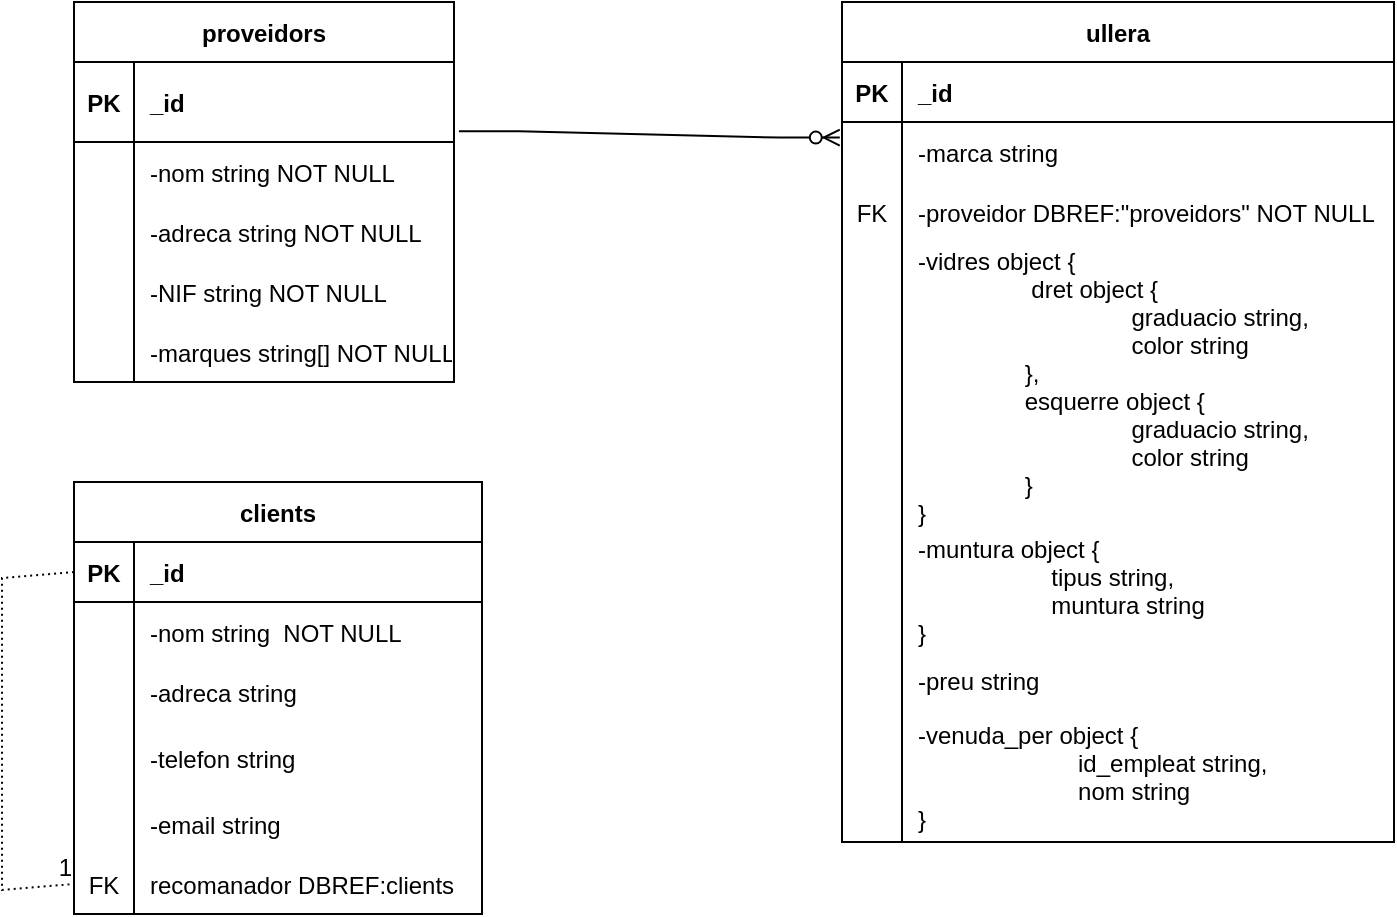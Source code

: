 <mxfile version="20.3.0" type="device"><diagram id="R2lEEEUBdFMjLlhIrx00" name="Page-1"><mxGraphModel dx="1038" dy="585" grid="1" gridSize="12" guides="1" tooltips="1" connect="1" arrows="1" fold="1" page="1" pageScale="1" pageWidth="850" pageHeight="1100" math="0" shadow="0" extFonts="Permanent Marker^https://fonts.googleapis.com/css?family=Permanent+Marker"><root><mxCell id="0"/><mxCell id="1" parent="0"/><mxCell id="7eRLcNtjejW1uDadOyB3-10" value="proveidors" style="shape=table;startSize=30;container=1;collapsible=1;childLayout=tableLayout;fixedRows=1;rowLines=0;fontStyle=1;align=center;resizeLast=1;" parent="1" vertex="1"><mxGeometry x="132" y="36" width="190" height="190" as="geometry"/></mxCell><mxCell id="7eRLcNtjejW1uDadOyB3-11" value="" style="shape=tableRow;horizontal=0;startSize=0;swimlaneHead=0;swimlaneBody=0;fillColor=none;collapsible=0;dropTarget=0;points=[[0,0.5],[1,0.5]];portConstraint=eastwest;top=0;left=0;right=0;bottom=1;" parent="7eRLcNtjejW1uDadOyB3-10" vertex="1"><mxGeometry y="30" width="190" height="40" as="geometry"/></mxCell><mxCell id="7eRLcNtjejW1uDadOyB3-12" value="PK" style="shape=partialRectangle;connectable=0;fillColor=none;top=0;left=0;bottom=0;right=0;fontStyle=1;overflow=hidden;" parent="7eRLcNtjejW1uDadOyB3-11" vertex="1"><mxGeometry width="30" height="40" as="geometry"><mxRectangle width="30" height="40" as="alternateBounds"/></mxGeometry></mxCell><mxCell id="7eRLcNtjejW1uDadOyB3-13" value="_id" style="shape=partialRectangle;connectable=0;fillColor=none;top=0;left=0;bottom=0;right=0;align=left;spacingLeft=6;fontStyle=1;overflow=hidden;" parent="7eRLcNtjejW1uDadOyB3-11" vertex="1"><mxGeometry x="30" width="160" height="40" as="geometry"><mxRectangle width="160" height="40" as="alternateBounds"/></mxGeometry></mxCell><mxCell id="7eRLcNtjejW1uDadOyB3-14" value="" style="shape=tableRow;horizontal=0;startSize=0;swimlaneHead=0;swimlaneBody=0;fillColor=none;collapsible=0;dropTarget=0;points=[[0,0.5],[1,0.5]];portConstraint=eastwest;top=0;left=0;right=0;bottom=0;" parent="7eRLcNtjejW1uDadOyB3-10" vertex="1"><mxGeometry y="70" width="190" height="30" as="geometry"/></mxCell><mxCell id="7eRLcNtjejW1uDadOyB3-15" value="" style="shape=partialRectangle;connectable=0;fillColor=none;top=0;left=0;bottom=0;right=0;editable=1;overflow=hidden;" parent="7eRLcNtjejW1uDadOyB3-14" vertex="1"><mxGeometry width="30" height="30" as="geometry"><mxRectangle width="30" height="30" as="alternateBounds"/></mxGeometry></mxCell><mxCell id="7eRLcNtjejW1uDadOyB3-16" value="-nom string NOT NULL" style="shape=partialRectangle;connectable=0;fillColor=none;top=0;left=0;bottom=0;right=0;align=left;spacingLeft=6;overflow=hidden;" parent="7eRLcNtjejW1uDadOyB3-14" vertex="1"><mxGeometry x="30" width="160" height="30" as="geometry"><mxRectangle width="160" height="30" as="alternateBounds"/></mxGeometry></mxCell><mxCell id="7eRLcNtjejW1uDadOyB3-17" value="" style="shape=tableRow;horizontal=0;startSize=0;swimlaneHead=0;swimlaneBody=0;fillColor=none;collapsible=0;dropTarget=0;points=[[0,0.5],[1,0.5]];portConstraint=eastwest;top=0;left=0;right=0;bottom=0;" parent="7eRLcNtjejW1uDadOyB3-10" vertex="1"><mxGeometry y="100" width="190" height="30" as="geometry"/></mxCell><mxCell id="7eRLcNtjejW1uDadOyB3-18" value="" style="shape=partialRectangle;connectable=0;fillColor=none;top=0;left=0;bottom=0;right=0;editable=1;overflow=hidden;" parent="7eRLcNtjejW1uDadOyB3-17" vertex="1"><mxGeometry width="30" height="30" as="geometry"><mxRectangle width="30" height="30" as="alternateBounds"/></mxGeometry></mxCell><mxCell id="7eRLcNtjejW1uDadOyB3-19" value="-adreca string NOT NULL" style="shape=partialRectangle;connectable=0;fillColor=none;top=0;left=0;bottom=0;right=0;align=left;spacingLeft=6;overflow=hidden;" parent="7eRLcNtjejW1uDadOyB3-17" vertex="1"><mxGeometry x="30" width="160" height="30" as="geometry"><mxRectangle width="160" height="30" as="alternateBounds"/></mxGeometry></mxCell><mxCell id="7eRLcNtjejW1uDadOyB3-20" value="" style="shape=tableRow;horizontal=0;startSize=0;swimlaneHead=0;swimlaneBody=0;fillColor=none;collapsible=0;dropTarget=0;points=[[0,0.5],[1,0.5]];portConstraint=eastwest;top=0;left=0;right=0;bottom=0;" parent="7eRLcNtjejW1uDadOyB3-10" vertex="1"><mxGeometry y="130" width="190" height="30" as="geometry"/></mxCell><mxCell id="7eRLcNtjejW1uDadOyB3-21" value="" style="shape=partialRectangle;connectable=0;fillColor=none;top=0;left=0;bottom=0;right=0;editable=1;overflow=hidden;" parent="7eRLcNtjejW1uDadOyB3-20" vertex="1"><mxGeometry width="30" height="30" as="geometry"><mxRectangle width="30" height="30" as="alternateBounds"/></mxGeometry></mxCell><mxCell id="7eRLcNtjejW1uDadOyB3-22" value="-NIF string NOT NULL" style="shape=partialRectangle;connectable=0;fillColor=none;top=0;left=0;bottom=0;right=0;align=left;spacingLeft=6;overflow=hidden;" parent="7eRLcNtjejW1uDadOyB3-20" vertex="1"><mxGeometry x="30" width="160" height="30" as="geometry"><mxRectangle width="160" height="30" as="alternateBounds"/></mxGeometry></mxCell><mxCell id="7eRLcNtjejW1uDadOyB3-24" value="" style="shape=tableRow;horizontal=0;startSize=0;swimlaneHead=0;swimlaneBody=0;fillColor=none;collapsible=0;dropTarget=0;points=[[0,0.5],[1,0.5]];portConstraint=eastwest;top=0;left=0;right=0;bottom=0;" parent="7eRLcNtjejW1uDadOyB3-10" vertex="1"><mxGeometry y="160" width="190" height="30" as="geometry"/></mxCell><mxCell id="7eRLcNtjejW1uDadOyB3-25" value="" style="shape=partialRectangle;connectable=0;fillColor=none;top=0;left=0;bottom=0;right=0;editable=1;overflow=hidden;" parent="7eRLcNtjejW1uDadOyB3-24" vertex="1"><mxGeometry width="30" height="30" as="geometry"><mxRectangle width="30" height="30" as="alternateBounds"/></mxGeometry></mxCell><mxCell id="7eRLcNtjejW1uDadOyB3-26" value="-marques string[] NOT NULL" style="shape=partialRectangle;connectable=0;fillColor=none;top=0;left=0;bottom=0;right=0;align=left;spacingLeft=6;overflow=hidden;" parent="7eRLcNtjejW1uDadOyB3-24" vertex="1"><mxGeometry x="30" width="160" height="30" as="geometry"><mxRectangle width="160" height="30" as="alternateBounds"/></mxGeometry></mxCell><mxCell id="7eRLcNtjejW1uDadOyB3-27" value="ullera" style="shape=table;startSize=30;container=1;collapsible=1;childLayout=tableLayout;fixedRows=1;rowLines=0;fontStyle=1;align=center;resizeLast=1;perimeterSpacing=1;" parent="1" vertex="1"><mxGeometry x="516" y="36" width="276" height="420" as="geometry"/></mxCell><mxCell id="7eRLcNtjejW1uDadOyB3-28" value="" style="shape=tableRow;horizontal=0;startSize=0;swimlaneHead=0;swimlaneBody=0;fillColor=none;collapsible=0;dropTarget=0;points=[[0,0.5],[1,0.5]];portConstraint=eastwest;top=0;left=0;right=0;bottom=1;" parent="7eRLcNtjejW1uDadOyB3-27" vertex="1"><mxGeometry y="30" width="276" height="30" as="geometry"/></mxCell><mxCell id="7eRLcNtjejW1uDadOyB3-29" value="PK" style="shape=partialRectangle;connectable=0;fillColor=none;top=0;left=0;bottom=0;right=0;fontStyle=1;overflow=hidden;" parent="7eRLcNtjejW1uDadOyB3-28" vertex="1"><mxGeometry width="30" height="30" as="geometry"><mxRectangle width="30" height="30" as="alternateBounds"/></mxGeometry></mxCell><mxCell id="7eRLcNtjejW1uDadOyB3-30" value="_id" style="shape=partialRectangle;connectable=0;fillColor=none;top=0;left=0;bottom=0;right=0;align=left;spacingLeft=6;fontStyle=1;overflow=hidden;" parent="7eRLcNtjejW1uDadOyB3-28" vertex="1"><mxGeometry x="30" width="246" height="30" as="geometry"><mxRectangle width="246" height="30" as="alternateBounds"/></mxGeometry></mxCell><mxCell id="7eRLcNtjejW1uDadOyB3-31" value="" style="shape=tableRow;horizontal=0;startSize=0;swimlaneHead=0;swimlaneBody=0;fillColor=none;collapsible=0;dropTarget=0;points=[[0,0.5],[1,0.5]];portConstraint=eastwest;top=0;left=0;right=0;bottom=0;" parent="7eRLcNtjejW1uDadOyB3-27" vertex="1"><mxGeometry y="60" width="276" height="30" as="geometry"/></mxCell><mxCell id="7eRLcNtjejW1uDadOyB3-32" value="" style="shape=partialRectangle;connectable=0;fillColor=none;top=0;left=0;bottom=0;right=0;editable=1;overflow=hidden;" parent="7eRLcNtjejW1uDadOyB3-31" vertex="1"><mxGeometry width="30" height="30" as="geometry"><mxRectangle width="30" height="30" as="alternateBounds"/></mxGeometry></mxCell><mxCell id="7eRLcNtjejW1uDadOyB3-33" value="-marca string" style="shape=partialRectangle;connectable=0;fillColor=none;top=0;left=0;bottom=0;right=0;align=left;spacingLeft=6;overflow=hidden;perimeterSpacing=8;" parent="7eRLcNtjejW1uDadOyB3-31" vertex="1"><mxGeometry x="30" width="246" height="30" as="geometry"><mxRectangle width="246" height="30" as="alternateBounds"/></mxGeometry></mxCell><mxCell id="7eRLcNtjejW1uDadOyB3-34" value="" style="shape=tableRow;horizontal=0;startSize=0;swimlaneHead=0;swimlaneBody=0;fillColor=none;collapsible=0;dropTarget=0;points=[[0,0.5],[1,0.5]];portConstraint=eastwest;top=0;left=0;right=0;bottom=0;perimeterSpacing=8;" parent="7eRLcNtjejW1uDadOyB3-27" vertex="1"><mxGeometry y="90" width="276" height="30" as="geometry"/></mxCell><mxCell id="7eRLcNtjejW1uDadOyB3-35" value="FK" style="shape=partialRectangle;connectable=0;fillColor=none;top=0;left=0;bottom=0;right=0;editable=1;overflow=hidden;" parent="7eRLcNtjejW1uDadOyB3-34" vertex="1"><mxGeometry width="30" height="30" as="geometry"><mxRectangle width="30" height="30" as="alternateBounds"/></mxGeometry></mxCell><mxCell id="7eRLcNtjejW1uDadOyB3-36" value="-proveidor DBREF:&quot;proveidors&quot; NOT NULL" style="shape=partialRectangle;connectable=0;fillColor=none;top=0;left=0;bottom=0;right=0;align=left;spacingLeft=6;overflow=hidden;" parent="7eRLcNtjejW1uDadOyB3-34" vertex="1"><mxGeometry x="30" width="246" height="30" as="geometry"><mxRectangle width="246" height="30" as="alternateBounds"/></mxGeometry></mxCell><mxCell id="7eRLcNtjejW1uDadOyB3-37" value="" style="shape=tableRow;horizontal=0;startSize=0;swimlaneHead=0;swimlaneBody=0;fillColor=none;collapsible=0;dropTarget=0;points=[[0,0.5],[1,0.5]];portConstraint=eastwest;top=0;left=0;right=0;bottom=0;" parent="7eRLcNtjejW1uDadOyB3-27" vertex="1"><mxGeometry y="120" width="276" height="144" as="geometry"/></mxCell><mxCell id="7eRLcNtjejW1uDadOyB3-38" value="" style="shape=partialRectangle;connectable=0;fillColor=none;top=0;left=0;bottom=0;right=0;editable=1;overflow=hidden;perimeterSpacing=2;" parent="7eRLcNtjejW1uDadOyB3-37" vertex="1"><mxGeometry width="30" height="144" as="geometry"><mxRectangle width="30" height="144" as="alternateBounds"/></mxGeometry></mxCell><mxCell id="7eRLcNtjejW1uDadOyB3-39" value="-vidres object {&#10;                 dret object {&#10;                                graduacio string,&#10;                                color string&#10;                },&#10;                esquerre object {&#10;                                graduacio string,&#10;                                color string&#10;                }&#10;}" style="shape=partialRectangle;connectable=0;fillColor=none;top=0;left=0;bottom=0;right=0;align=left;spacingLeft=6;overflow=hidden;strokeColor=default;perimeterSpacing=2;" parent="7eRLcNtjejW1uDadOyB3-37" vertex="1"><mxGeometry x="30" width="246" height="144" as="geometry"><mxRectangle width="246" height="144" as="alternateBounds"/></mxGeometry></mxCell><mxCell id="7eRLcNtjejW1uDadOyB3-41" value="" style="shape=tableRow;horizontal=0;startSize=0;swimlaneHead=0;swimlaneBody=0;fillColor=none;collapsible=0;dropTarget=0;points=[[0,0.5],[1,0.5]];portConstraint=eastwest;top=0;left=0;right=0;bottom=0;" parent="7eRLcNtjejW1uDadOyB3-27" vertex="1"><mxGeometry y="264" width="276" height="60" as="geometry"/></mxCell><mxCell id="7eRLcNtjejW1uDadOyB3-42" value="" style="shape=partialRectangle;connectable=0;fillColor=none;top=0;left=0;bottom=0;right=0;editable=1;overflow=hidden;" parent="7eRLcNtjejW1uDadOyB3-41" vertex="1"><mxGeometry width="30" height="60" as="geometry"><mxRectangle width="30" height="60" as="alternateBounds"/></mxGeometry></mxCell><mxCell id="7eRLcNtjejW1uDadOyB3-43" value="-muntura object {&#10;                    tipus string,&#10;                    muntura string&#10;}" style="shape=partialRectangle;connectable=0;fillColor=none;top=0;left=0;bottom=0;right=0;align=left;spacingLeft=6;overflow=hidden;" parent="7eRLcNtjejW1uDadOyB3-41" vertex="1"><mxGeometry x="30" width="246" height="60" as="geometry"><mxRectangle width="246" height="60" as="alternateBounds"/></mxGeometry></mxCell><mxCell id="7eRLcNtjejW1uDadOyB3-45" value="" style="shape=tableRow;horizontal=0;startSize=0;swimlaneHead=0;swimlaneBody=0;fillColor=none;collapsible=0;dropTarget=0;points=[[0,0.5],[1,0.5]];portConstraint=eastwest;top=0;left=0;right=0;bottom=0;" parent="7eRLcNtjejW1uDadOyB3-27" vertex="1"><mxGeometry y="324" width="276" height="30" as="geometry"/></mxCell><mxCell id="7eRLcNtjejW1uDadOyB3-46" value="" style="shape=partialRectangle;connectable=0;fillColor=none;top=0;left=0;bottom=0;right=0;editable=1;overflow=hidden;" parent="7eRLcNtjejW1uDadOyB3-45" vertex="1"><mxGeometry width="30" height="30" as="geometry"><mxRectangle width="30" height="30" as="alternateBounds"/></mxGeometry></mxCell><mxCell id="7eRLcNtjejW1uDadOyB3-47" value="-preu string" style="shape=partialRectangle;connectable=0;fillColor=none;top=0;left=0;bottom=0;right=0;align=left;spacingLeft=6;overflow=hidden;" parent="7eRLcNtjejW1uDadOyB3-45" vertex="1"><mxGeometry x="30" width="246" height="30" as="geometry"><mxRectangle width="246" height="30" as="alternateBounds"/></mxGeometry></mxCell><mxCell id="GONMgI3X3yBLsU2aKpK2-15" value="" style="shape=tableRow;horizontal=0;startSize=0;swimlaneHead=0;swimlaneBody=0;fillColor=none;collapsible=0;dropTarget=0;points=[[0,0.5],[1,0.5]];portConstraint=eastwest;top=0;left=0;right=0;bottom=0;" vertex="1" parent="7eRLcNtjejW1uDadOyB3-27"><mxGeometry y="354" width="276" height="66" as="geometry"/></mxCell><mxCell id="GONMgI3X3yBLsU2aKpK2-16" value="" style="shape=partialRectangle;connectable=0;fillColor=none;top=0;left=0;bottom=0;right=0;editable=1;overflow=hidden;" vertex="1" parent="GONMgI3X3yBLsU2aKpK2-15"><mxGeometry width="30" height="66" as="geometry"><mxRectangle width="30" height="66" as="alternateBounds"/></mxGeometry></mxCell><mxCell id="GONMgI3X3yBLsU2aKpK2-17" value="-venuda_per object {&#10;                        id_empleat string,&#10;                        nom string&#10;}" style="shape=partialRectangle;connectable=0;fillColor=none;top=0;left=0;bottom=0;right=0;align=left;spacingLeft=6;overflow=hidden;" vertex="1" parent="GONMgI3X3yBLsU2aKpK2-15"><mxGeometry x="30" width="246" height="66" as="geometry"><mxRectangle width="246" height="66" as="alternateBounds"/></mxGeometry></mxCell><mxCell id="7eRLcNtjejW1uDadOyB3-50" value="" style="edgeStyle=entityRelationEdgeStyle;fontSize=12;html=1;endArrow=ERzeroToMany;endFill=1;rounded=0;entryX=-0.004;entryY=0.26;entryDx=0;entryDy=0;entryPerimeter=0;exitX=1.013;exitY=0.865;exitDx=0;exitDy=0;exitPerimeter=0;" parent="1" source="7eRLcNtjejW1uDadOyB3-11" target="7eRLcNtjejW1uDadOyB3-31" edge="1"><mxGeometry width="100" height="100" relative="1" as="geometry"><mxPoint x="252" y="688" as="sourcePoint"/><mxPoint x="352" y="588" as="targetPoint"/></mxGeometry></mxCell><mxCell id="GONMgI3X3yBLsU2aKpK2-1" value="clients" style="shape=table;startSize=30;container=1;collapsible=1;childLayout=tableLayout;fixedRows=1;rowLines=0;fontStyle=1;align=center;resizeLast=1;rounded=0;" vertex="1" parent="1"><mxGeometry x="132" y="276" width="204" height="216" as="geometry"/></mxCell><mxCell id="GONMgI3X3yBLsU2aKpK2-2" value="" style="shape=tableRow;horizontal=0;startSize=0;swimlaneHead=0;swimlaneBody=0;fillColor=none;collapsible=0;dropTarget=0;points=[[0,0.5],[1,0.5]];portConstraint=eastwest;top=0;left=0;right=0;bottom=1;" vertex="1" parent="GONMgI3X3yBLsU2aKpK2-1"><mxGeometry y="30" width="204" height="30" as="geometry"/></mxCell><mxCell id="GONMgI3X3yBLsU2aKpK2-3" value="PK" style="shape=partialRectangle;connectable=0;fillColor=none;top=0;left=0;bottom=0;right=0;fontStyle=1;overflow=hidden;" vertex="1" parent="GONMgI3X3yBLsU2aKpK2-2"><mxGeometry width="30" height="30" as="geometry"><mxRectangle width="30" height="30" as="alternateBounds"/></mxGeometry></mxCell><mxCell id="GONMgI3X3yBLsU2aKpK2-4" value="_id" style="shape=partialRectangle;connectable=0;fillColor=none;top=0;left=0;bottom=0;right=0;align=left;spacingLeft=6;fontStyle=1;overflow=hidden;" vertex="1" parent="GONMgI3X3yBLsU2aKpK2-2"><mxGeometry x="30" width="174" height="30" as="geometry"><mxRectangle width="174" height="30" as="alternateBounds"/></mxGeometry></mxCell><mxCell id="GONMgI3X3yBLsU2aKpK2-5" value="" style="shape=tableRow;horizontal=0;startSize=0;swimlaneHead=0;swimlaneBody=0;fillColor=none;collapsible=0;dropTarget=0;points=[[0,0.5],[1,0.5]];portConstraint=eastwest;top=0;left=0;right=0;bottom=0;" vertex="1" parent="GONMgI3X3yBLsU2aKpK2-1"><mxGeometry y="60" width="204" height="30" as="geometry"/></mxCell><mxCell id="GONMgI3X3yBLsU2aKpK2-6" value="" style="shape=partialRectangle;connectable=0;fillColor=none;top=0;left=0;bottom=0;right=0;editable=1;overflow=hidden;" vertex="1" parent="GONMgI3X3yBLsU2aKpK2-5"><mxGeometry width="30" height="30" as="geometry"><mxRectangle width="30" height="30" as="alternateBounds"/></mxGeometry></mxCell><mxCell id="GONMgI3X3yBLsU2aKpK2-7" value="-nom string  NOT NULL" style="shape=partialRectangle;connectable=0;fillColor=none;top=0;left=0;bottom=0;right=0;align=left;spacingLeft=6;overflow=hidden;" vertex="1" parent="GONMgI3X3yBLsU2aKpK2-5"><mxGeometry x="30" width="174" height="30" as="geometry"><mxRectangle width="174" height="30" as="alternateBounds"/></mxGeometry></mxCell><mxCell id="GONMgI3X3yBLsU2aKpK2-8" value="" style="shape=tableRow;horizontal=0;startSize=0;swimlaneHead=0;swimlaneBody=0;fillColor=none;collapsible=0;dropTarget=0;points=[[0,0.5],[1,0.5]];portConstraint=eastwest;top=0;left=0;right=0;bottom=0;" vertex="1" parent="GONMgI3X3yBLsU2aKpK2-1"><mxGeometry y="90" width="204" height="30" as="geometry"/></mxCell><mxCell id="GONMgI3X3yBLsU2aKpK2-9" value="" style="shape=partialRectangle;connectable=0;fillColor=none;top=0;left=0;bottom=0;right=0;editable=1;overflow=hidden;" vertex="1" parent="GONMgI3X3yBLsU2aKpK2-8"><mxGeometry width="30" height="30" as="geometry"><mxRectangle width="30" height="30" as="alternateBounds"/></mxGeometry></mxCell><mxCell id="GONMgI3X3yBLsU2aKpK2-10" value="-adreca string " style="shape=partialRectangle;connectable=0;fillColor=none;top=0;left=0;bottom=0;right=0;align=left;spacingLeft=6;overflow=hidden;" vertex="1" parent="GONMgI3X3yBLsU2aKpK2-8"><mxGeometry x="30" width="174" height="30" as="geometry"><mxRectangle width="174" height="30" as="alternateBounds"/></mxGeometry></mxCell><mxCell id="GONMgI3X3yBLsU2aKpK2-11" value="" style="shape=tableRow;horizontal=0;startSize=0;swimlaneHead=0;swimlaneBody=0;fillColor=none;collapsible=0;dropTarget=0;points=[[0,0.5],[1,0.5]];portConstraint=eastwest;top=0;left=0;right=0;bottom=0;" vertex="1" parent="GONMgI3X3yBLsU2aKpK2-1"><mxGeometry y="120" width="204" height="36" as="geometry"/></mxCell><mxCell id="GONMgI3X3yBLsU2aKpK2-12" value="" style="shape=partialRectangle;connectable=0;fillColor=none;top=0;left=0;bottom=0;right=0;editable=1;overflow=hidden;" vertex="1" parent="GONMgI3X3yBLsU2aKpK2-11"><mxGeometry width="30" height="36" as="geometry"><mxRectangle width="30" height="36" as="alternateBounds"/></mxGeometry></mxCell><mxCell id="GONMgI3X3yBLsU2aKpK2-13" value="-telefon string" style="shape=partialRectangle;connectable=0;fillColor=none;top=0;left=0;bottom=0;right=0;align=left;spacingLeft=6;overflow=hidden;" vertex="1" parent="GONMgI3X3yBLsU2aKpK2-11"><mxGeometry x="30" width="174" height="36" as="geometry"><mxRectangle width="174" height="36" as="alternateBounds"/></mxGeometry></mxCell><mxCell id="GONMgI3X3yBLsU2aKpK2-19" value="" style="shape=tableRow;horizontal=0;startSize=0;swimlaneHead=0;swimlaneBody=0;fillColor=none;collapsible=0;dropTarget=0;points=[[0,0.5],[1,0.5]];portConstraint=eastwest;top=0;left=0;right=0;bottom=0;labelBorderColor=default;strokeColor=default;" vertex="1" parent="GONMgI3X3yBLsU2aKpK2-1"><mxGeometry y="156" width="204" height="30" as="geometry"/></mxCell><mxCell id="GONMgI3X3yBLsU2aKpK2-20" value="" style="shape=partialRectangle;connectable=0;fillColor=none;top=0;left=0;bottom=0;right=0;editable=1;overflow=hidden;labelBorderColor=default;strokeColor=default;" vertex="1" parent="GONMgI3X3yBLsU2aKpK2-19"><mxGeometry width="30" height="30" as="geometry"><mxRectangle width="30" height="30" as="alternateBounds"/></mxGeometry></mxCell><mxCell id="GONMgI3X3yBLsU2aKpK2-21" value="-email string" style="shape=partialRectangle;connectable=0;fillColor=none;top=0;left=0;bottom=0;right=0;align=left;spacingLeft=6;overflow=hidden;labelBorderColor=none;strokeColor=default;" vertex="1" parent="GONMgI3X3yBLsU2aKpK2-19"><mxGeometry x="30" width="174" height="30" as="geometry"><mxRectangle width="174" height="30" as="alternateBounds"/></mxGeometry></mxCell><mxCell id="GONMgI3X3yBLsU2aKpK2-23" value="" style="shape=tableRow;horizontal=0;startSize=0;swimlaneHead=0;swimlaneBody=0;fillColor=none;collapsible=0;dropTarget=0;points=[[0,0.5],[1,0.5]];portConstraint=eastwest;top=0;left=0;right=0;bottom=0;rounded=0;labelBorderColor=none;strokeColor=#CC0000;" vertex="1" parent="GONMgI3X3yBLsU2aKpK2-1"><mxGeometry y="186" width="204" height="30" as="geometry"/></mxCell><mxCell id="GONMgI3X3yBLsU2aKpK2-24" value="FK" style="shape=partialRectangle;connectable=0;fillColor=none;top=0;left=0;bottom=0;right=0;editable=1;overflow=hidden;rounded=0;labelBorderColor=none;strokeColor=#CC0000;" vertex="1" parent="GONMgI3X3yBLsU2aKpK2-23"><mxGeometry width="30" height="30" as="geometry"><mxRectangle width="30" height="30" as="alternateBounds"/></mxGeometry></mxCell><mxCell id="GONMgI3X3yBLsU2aKpK2-25" value="recomanador DBREF:clients" style="shape=partialRectangle;connectable=0;fillColor=none;top=0;left=0;bottom=0;right=0;align=left;spacingLeft=6;overflow=hidden;rounded=0;labelBorderColor=none;strokeColor=#CC0000;" vertex="1" parent="GONMgI3X3yBLsU2aKpK2-23"><mxGeometry x="30" width="174" height="30" as="geometry"><mxRectangle width="174" height="30" as="alternateBounds"/></mxGeometry></mxCell><mxCell id="GONMgI3X3yBLsU2aKpK2-26" value="" style="endArrow=none;html=1;rounded=0;dashed=1;dashPattern=1 2;entryX=0;entryY=0.5;entryDx=0;entryDy=0;exitX=0;exitY=0.5;exitDx=0;exitDy=0;" edge="1" parent="GONMgI3X3yBLsU2aKpK2-1" source="GONMgI3X3yBLsU2aKpK2-2" target="GONMgI3X3yBLsU2aKpK2-23"><mxGeometry relative="1" as="geometry"><mxPoint x="-156" y="240" as="sourcePoint"/><mxPoint x="4" y="240" as="targetPoint"/><Array as="points"><mxPoint x="-36" y="48"/><mxPoint x="-36" y="132"/><mxPoint x="-36" y="204"/></Array></mxGeometry></mxCell><mxCell id="GONMgI3X3yBLsU2aKpK2-27" value="1" style="resizable=0;html=1;align=right;verticalAlign=bottom;rounded=0;labelBorderColor=none;strokeColor=#CC0000;fillColor=none;" connectable="0" vertex="1" parent="GONMgI3X3yBLsU2aKpK2-26"><mxGeometry x="1" relative="1" as="geometry"/></mxCell></root></mxGraphModel></diagram></mxfile>